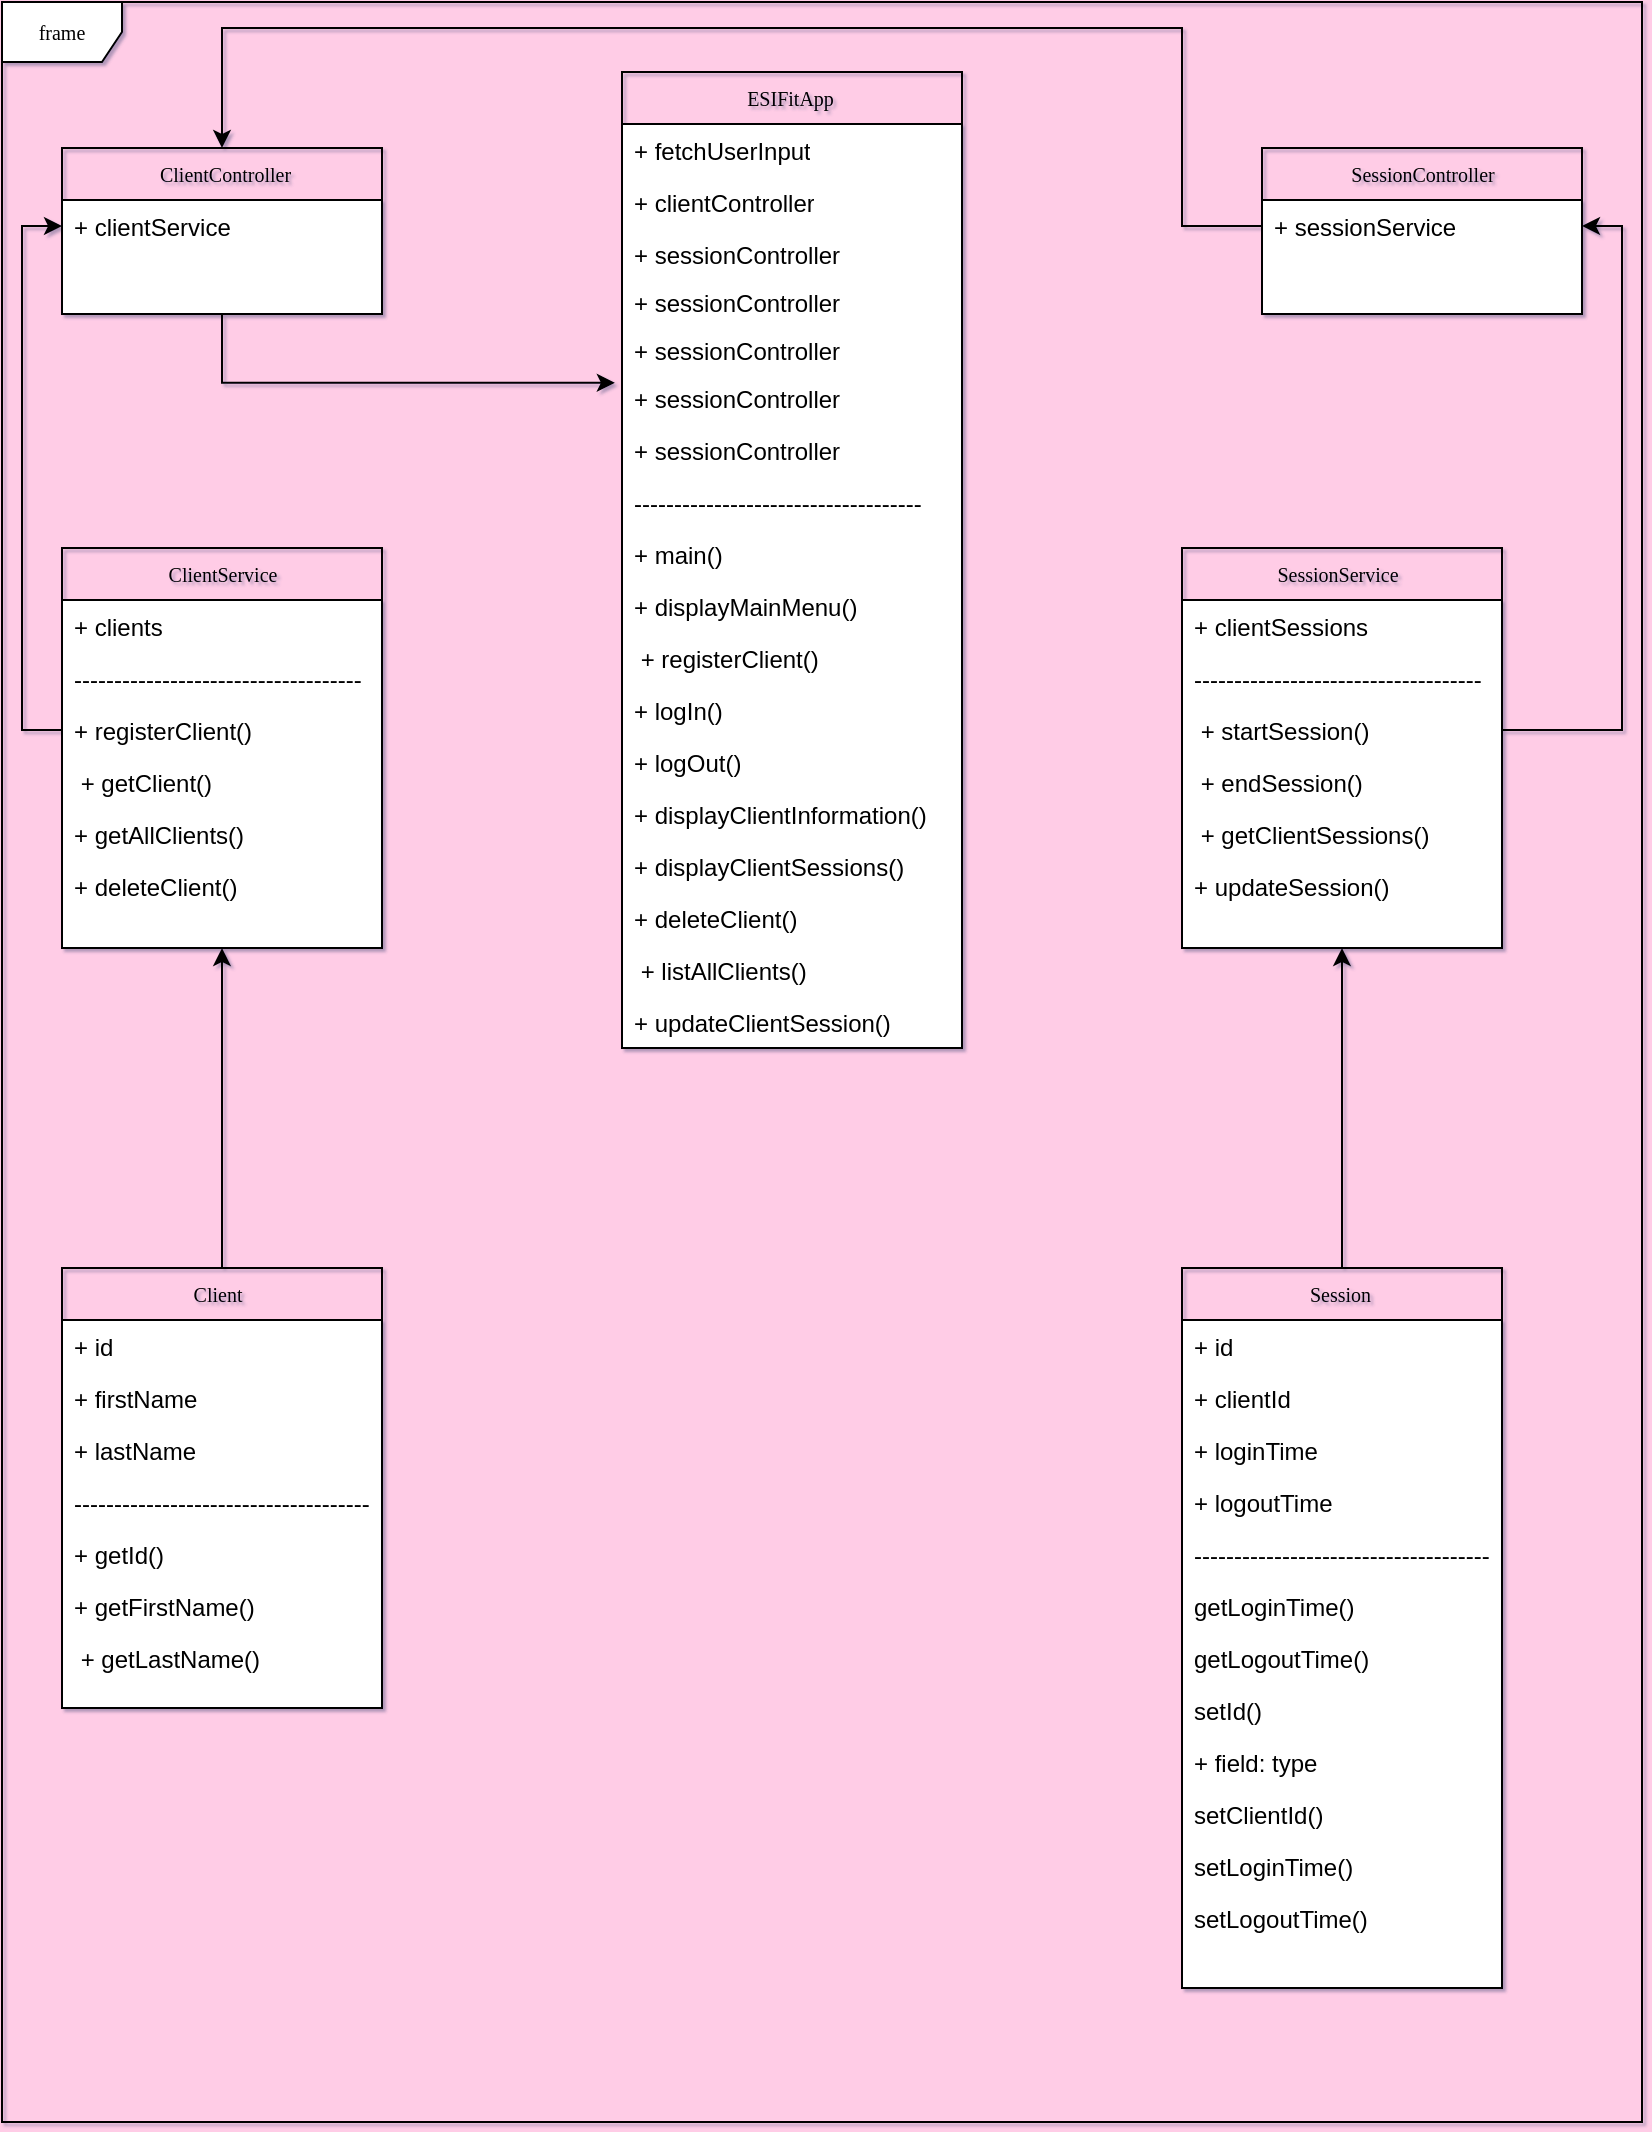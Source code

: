 <mxfile version="21.3.5" type="github" pages="2">
  <diagram name="Page-1" id="c4acf3e9-155e-7222-9cf6-157b1a14988f">
    <mxGraphModel dx="1050" dy="587" grid="1" gridSize="10" guides="1" tooltips="1" connect="1" arrows="1" fold="1" page="1" pageScale="1" pageWidth="850" pageHeight="1100" background="#FFCCE6" math="0" shadow="1">
      <root>
        <mxCell id="0" />
        <mxCell id="1" parent="0" />
        <mxCell id="17acba5748e5396b-1" value="frame" style="shape=umlFrame;whiteSpace=wrap;html=1;rounded=0;shadow=0;comic=0;labelBackgroundColor=none;strokeWidth=1;fontFamily=Verdana;fontSize=10;align=center;gradientColor=none;" parent="1" vertex="1">
          <mxGeometry x="90" y="87" width="820" height="1060" as="geometry" />
        </mxCell>
        <mxCell id="17acba5748e5396b-2" value="ESIFitApp&amp;nbsp;" style="swimlane;html=1;fontStyle=0;childLayout=stackLayout;horizontal=1;startSize=26;fillColor=none;horizontalStack=0;resizeParent=1;resizeLast=0;collapsible=1;marginBottom=0;swimlaneFillColor=#ffffff;rounded=0;shadow=0;comic=0;labelBackgroundColor=none;strokeWidth=1;fontFamily=Verdana;fontSize=10;align=center;" parent="1" vertex="1">
          <mxGeometry x="400" y="122" width="170" height="488" as="geometry" />
        </mxCell>
        <mxCell id="17acba5748e5396b-3" value="+ fetchUserInput&lt;br&gt;&lt;br&gt;" style="text;html=1;strokeColor=none;fillColor=none;align=left;verticalAlign=top;spacingLeft=4;spacingRight=4;whiteSpace=wrap;overflow=hidden;rotatable=0;points=[[0,0.5],[1,0.5]];portConstraint=eastwest;" parent="17acba5748e5396b-2" vertex="1">
          <mxGeometry y="26" width="170" height="26" as="geometry" />
        </mxCell>
        <mxCell id="17acba5748e5396b-4" value="+ clientController" style="text;html=1;strokeColor=none;fillColor=none;align=left;verticalAlign=top;spacingLeft=4;spacingRight=4;whiteSpace=wrap;overflow=hidden;rotatable=0;points=[[0,0.5],[1,0.5]];portConstraint=eastwest;" parent="17acba5748e5396b-2" vertex="1">
          <mxGeometry y="52" width="170" height="26" as="geometry" />
        </mxCell>
        <mxCell id="ua4lf15_g7lLgSqZ2KAn-41" value="+ sessionController" style="text;html=1;strokeColor=none;fillColor=none;align=left;verticalAlign=top;spacingLeft=4;spacingRight=4;whiteSpace=wrap;overflow=hidden;rotatable=0;points=[[0,0.5],[1,0.5]];portConstraint=eastwest;" vertex="1" parent="17acba5748e5396b-2">
          <mxGeometry y="78" width="170" height="24" as="geometry" />
        </mxCell>
        <mxCell id="ua4lf15_g7lLgSqZ2KAn-40" value="+ sessionController" style="text;html=1;strokeColor=none;fillColor=none;align=left;verticalAlign=top;spacingLeft=4;spacingRight=4;whiteSpace=wrap;overflow=hidden;rotatable=0;points=[[0,0.5],[1,0.5]];portConstraint=eastwest;" vertex="1" parent="17acba5748e5396b-2">
          <mxGeometry y="102" width="170" height="24" as="geometry" />
        </mxCell>
        <mxCell id="ua4lf15_g7lLgSqZ2KAn-39" value="+ sessionController" style="text;html=1;strokeColor=none;fillColor=none;align=left;verticalAlign=top;spacingLeft=4;spacingRight=4;whiteSpace=wrap;overflow=hidden;rotatable=0;points=[[0,0.5],[1,0.5]];portConstraint=eastwest;" vertex="1" parent="17acba5748e5396b-2">
          <mxGeometry y="126" width="170" height="24" as="geometry" />
        </mxCell>
        <mxCell id="ua4lf15_g7lLgSqZ2KAn-38" value="+ sessionController" style="text;html=1;strokeColor=none;fillColor=none;align=left;verticalAlign=top;spacingLeft=4;spacingRight=4;whiteSpace=wrap;overflow=hidden;rotatable=0;points=[[0,0.5],[1,0.5]];portConstraint=eastwest;" vertex="1" parent="17acba5748e5396b-2">
          <mxGeometry y="150" width="170" height="26" as="geometry" />
        </mxCell>
        <mxCell id="17acba5748e5396b-6" value="+ sessionController" style="text;html=1;strokeColor=none;fillColor=none;align=left;verticalAlign=top;spacingLeft=4;spacingRight=4;whiteSpace=wrap;overflow=hidden;rotatable=0;points=[[0,0.5],[1,0.5]];portConstraint=eastwest;" parent="17acba5748e5396b-2" vertex="1">
          <mxGeometry y="176" width="170" height="26" as="geometry" />
        </mxCell>
        <mxCell id="17acba5748e5396b-9" value="------------------------------------&amp;nbsp;" style="text;html=1;strokeColor=none;fillColor=none;align=left;verticalAlign=top;spacingLeft=4;spacingRight=4;whiteSpace=wrap;overflow=hidden;rotatable=0;points=[[0,0.5],[1,0.5]];portConstraint=eastwest;" parent="17acba5748e5396b-2" vertex="1">
          <mxGeometry y="202" width="170" height="26" as="geometry" />
        </mxCell>
        <mxCell id="17acba5748e5396b-10" value="+ main()" style="text;html=1;strokeColor=none;fillColor=none;align=left;verticalAlign=top;spacingLeft=4;spacingRight=4;whiteSpace=wrap;overflow=hidden;rotatable=0;points=[[0,0.5],[1,0.5]];portConstraint=eastwest;" parent="17acba5748e5396b-2" vertex="1">
          <mxGeometry y="228" width="170" height="26" as="geometry" />
        </mxCell>
        <mxCell id="ua4lf15_g7lLgSqZ2KAn-9" value="+ displayMainMenu()" style="text;html=1;strokeColor=none;fillColor=none;align=left;verticalAlign=top;spacingLeft=4;spacingRight=4;whiteSpace=wrap;overflow=hidden;rotatable=0;points=[[0,0.5],[1,0.5]];portConstraint=eastwest;" vertex="1" parent="17acba5748e5396b-2">
          <mxGeometry y="254" width="170" height="26" as="geometry" />
        </mxCell>
        <mxCell id="ua4lf15_g7lLgSqZ2KAn-10" value="&amp;nbsp;+ registerClient()" style="text;html=1;strokeColor=none;fillColor=none;align=left;verticalAlign=top;spacingLeft=4;spacingRight=4;whiteSpace=wrap;overflow=hidden;rotatable=0;points=[[0,0.5],[1,0.5]];portConstraint=eastwest;" vertex="1" parent="17acba5748e5396b-2">
          <mxGeometry y="280" width="170" height="26" as="geometry" />
        </mxCell>
        <mxCell id="ua4lf15_g7lLgSqZ2KAn-11" value="+ logIn()&amp;nbsp;" style="text;html=1;strokeColor=none;fillColor=none;align=left;verticalAlign=top;spacingLeft=4;spacingRight=4;whiteSpace=wrap;overflow=hidden;rotatable=0;points=[[0,0.5],[1,0.5]];portConstraint=eastwest;" vertex="1" parent="17acba5748e5396b-2">
          <mxGeometry y="306" width="170" height="26" as="geometry" />
        </mxCell>
        <mxCell id="ua4lf15_g7lLgSqZ2KAn-12" value="+ logOut()" style="text;html=1;strokeColor=none;fillColor=none;align=left;verticalAlign=top;spacingLeft=4;spacingRight=4;whiteSpace=wrap;overflow=hidden;rotatable=0;points=[[0,0.5],[1,0.5]];portConstraint=eastwest;" vertex="1" parent="17acba5748e5396b-2">
          <mxGeometry y="332" width="170" height="26" as="geometry" />
        </mxCell>
        <mxCell id="ua4lf15_g7lLgSqZ2KAn-13" value="+ displayClientInformation()" style="text;html=1;strokeColor=none;fillColor=none;align=left;verticalAlign=top;spacingLeft=4;spacingRight=4;whiteSpace=wrap;overflow=hidden;rotatable=0;points=[[0,0.5],[1,0.5]];portConstraint=eastwest;" vertex="1" parent="17acba5748e5396b-2">
          <mxGeometry y="358" width="170" height="26" as="geometry" />
        </mxCell>
        <mxCell id="ua4lf15_g7lLgSqZ2KAn-14" value="+ displayClientSessions()&amp;nbsp;" style="text;html=1;strokeColor=none;fillColor=none;align=left;verticalAlign=top;spacingLeft=4;spacingRight=4;whiteSpace=wrap;overflow=hidden;rotatable=0;points=[[0,0.5],[1,0.5]];portConstraint=eastwest;" vertex="1" parent="17acba5748e5396b-2">
          <mxGeometry y="384" width="170" height="26" as="geometry" />
        </mxCell>
        <mxCell id="ua4lf15_g7lLgSqZ2KAn-15" value="+ deleteClient()" style="text;html=1;strokeColor=none;fillColor=none;align=left;verticalAlign=top;spacingLeft=4;spacingRight=4;whiteSpace=wrap;overflow=hidden;rotatable=0;points=[[0,0.5],[1,0.5]];portConstraint=eastwest;" vertex="1" parent="17acba5748e5396b-2">
          <mxGeometry y="410" width="170" height="26" as="geometry" />
        </mxCell>
        <mxCell id="ua4lf15_g7lLgSqZ2KAn-16" value="&amp;nbsp;+ listAllClients()" style="text;html=1;strokeColor=none;fillColor=none;align=left;verticalAlign=top;spacingLeft=4;spacingRight=4;whiteSpace=wrap;overflow=hidden;rotatable=0;points=[[0,0.5],[1,0.5]];portConstraint=eastwest;" vertex="1" parent="17acba5748e5396b-2">
          <mxGeometry y="436" width="170" height="26" as="geometry" />
        </mxCell>
        <mxCell id="17acba5748e5396b-8" value="+ updateClientSession()" style="text;html=1;strokeColor=none;fillColor=none;align=left;verticalAlign=top;spacingLeft=4;spacingRight=4;whiteSpace=wrap;overflow=hidden;rotatable=0;points=[[0,0.5],[1,0.5]];portConstraint=eastwest;" parent="17acba5748e5396b-2" vertex="1">
          <mxGeometry y="462" width="170" height="26" as="geometry" />
        </mxCell>
        <mxCell id="17acba5748e5396b-20" value="ClientService" style="swimlane;html=1;fontStyle=0;childLayout=stackLayout;horizontal=1;startSize=26;fillColor=none;horizontalStack=0;resizeParent=1;resizeLast=0;collapsible=1;marginBottom=0;swimlaneFillColor=#ffffff;rounded=0;shadow=0;comic=0;labelBackgroundColor=none;strokeWidth=1;fontFamily=Verdana;fontSize=10;align=center;" parent="1" vertex="1">
          <mxGeometry x="120" y="360" width="160" height="200" as="geometry" />
        </mxCell>
        <mxCell id="17acba5748e5396b-21" value="+&amp;nbsp;clients&amp;nbsp;" style="text;html=1;strokeColor=none;fillColor=none;align=left;verticalAlign=top;spacingLeft=4;spacingRight=4;whiteSpace=wrap;overflow=hidden;rotatable=0;points=[[0,0.5],[1,0.5]];portConstraint=eastwest;" parent="17acba5748e5396b-20" vertex="1">
          <mxGeometry y="26" width="160" height="26" as="geometry" />
        </mxCell>
        <mxCell id="ua4lf15_g7lLgSqZ2KAn-17" value="------------------------------------&amp;nbsp;" style="text;html=1;strokeColor=none;fillColor=none;align=left;verticalAlign=top;spacingLeft=4;spacingRight=4;whiteSpace=wrap;overflow=hidden;rotatable=0;points=[[0,0.5],[1,0.5]];portConstraint=eastwest;" vertex="1" parent="17acba5748e5396b-20">
          <mxGeometry y="52" width="160" height="26" as="geometry" />
        </mxCell>
        <mxCell id="17acba5748e5396b-24" value="+ registerClient()" style="text;html=1;strokeColor=none;fillColor=none;align=left;verticalAlign=top;spacingLeft=4;spacingRight=4;whiteSpace=wrap;overflow=hidden;rotatable=0;points=[[0,0.5],[1,0.5]];portConstraint=eastwest;" parent="17acba5748e5396b-20" vertex="1">
          <mxGeometry y="78" width="160" height="26" as="geometry" />
        </mxCell>
        <mxCell id="17acba5748e5396b-26" value="&amp;nbsp;+ getClient()&amp;nbsp;" style="text;html=1;strokeColor=none;fillColor=none;align=left;verticalAlign=top;spacingLeft=4;spacingRight=4;whiteSpace=wrap;overflow=hidden;rotatable=0;points=[[0,0.5],[1,0.5]];portConstraint=eastwest;" parent="17acba5748e5396b-20" vertex="1">
          <mxGeometry y="104" width="160" height="26" as="geometry" />
        </mxCell>
        <mxCell id="ua4lf15_g7lLgSqZ2KAn-18" value="+ getAllClients()" style="text;html=1;strokeColor=none;fillColor=none;align=left;verticalAlign=top;spacingLeft=4;spacingRight=4;whiteSpace=wrap;overflow=hidden;rotatable=0;points=[[0,0.5],[1,0.5]];portConstraint=eastwest;" vertex="1" parent="17acba5748e5396b-20">
          <mxGeometry y="130" width="160" height="26" as="geometry" />
        </mxCell>
        <mxCell id="ua4lf15_g7lLgSqZ2KAn-19" value="+ deleteClient()&amp;nbsp;" style="text;html=1;strokeColor=none;fillColor=none;align=left;verticalAlign=top;spacingLeft=4;spacingRight=4;whiteSpace=wrap;overflow=hidden;rotatable=0;points=[[0,0.5],[1,0.5]];portConstraint=eastwest;" vertex="1" parent="17acba5748e5396b-20">
          <mxGeometry y="156" width="160" height="26" as="geometry" />
        </mxCell>
        <mxCell id="17acba5748e5396b-30" value="SessionService&amp;nbsp;&amp;nbsp;" style="swimlane;html=1;fontStyle=0;childLayout=stackLayout;horizontal=1;startSize=26;fillColor=none;horizontalStack=0;resizeParent=1;resizeLast=0;collapsible=1;marginBottom=0;swimlaneFillColor=#ffffff;rounded=0;shadow=0;comic=0;labelBackgroundColor=none;strokeWidth=1;fontFamily=Verdana;fontSize=10;align=center;" parent="1" vertex="1">
          <mxGeometry x="680" y="360" width="160" height="200" as="geometry" />
        </mxCell>
        <mxCell id="17acba5748e5396b-31" value="+&amp;nbsp;clientSessions" style="text;html=1;strokeColor=none;fillColor=none;align=left;verticalAlign=top;spacingLeft=4;spacingRight=4;whiteSpace=wrap;overflow=hidden;rotatable=0;points=[[0,0.5],[1,0.5]];portConstraint=eastwest;" parent="17acba5748e5396b-30" vertex="1">
          <mxGeometry y="26" width="160" height="26" as="geometry" />
        </mxCell>
        <mxCell id="ua4lf15_g7lLgSqZ2KAn-20" value="------------------------------------&amp;nbsp;" style="text;html=1;strokeColor=none;fillColor=none;align=left;verticalAlign=top;spacingLeft=4;spacingRight=4;whiteSpace=wrap;overflow=hidden;rotatable=0;points=[[0,0.5],[1,0.5]];portConstraint=eastwest;" vertex="1" parent="17acba5748e5396b-30">
          <mxGeometry y="52" width="160" height="26" as="geometry" />
        </mxCell>
        <mxCell id="17acba5748e5396b-32" value="&amp;nbsp;+ startSession()" style="text;html=1;strokeColor=none;fillColor=none;align=left;verticalAlign=top;spacingLeft=4;spacingRight=4;whiteSpace=wrap;overflow=hidden;rotatable=0;points=[[0,0.5],[1,0.5]];portConstraint=eastwest;" parent="17acba5748e5396b-30" vertex="1">
          <mxGeometry y="78" width="160" height="26" as="geometry" />
        </mxCell>
        <mxCell id="17acba5748e5396b-33" value="&amp;nbsp;+ endSession()" style="text;html=1;strokeColor=none;fillColor=none;align=left;verticalAlign=top;spacingLeft=4;spacingRight=4;whiteSpace=wrap;overflow=hidden;rotatable=0;points=[[0,0.5],[1,0.5]];portConstraint=eastwest;" parent="17acba5748e5396b-30" vertex="1">
          <mxGeometry y="104" width="160" height="26" as="geometry" />
        </mxCell>
        <mxCell id="ua4lf15_g7lLgSqZ2KAn-21" value="&amp;nbsp;+ getClientSessions()" style="text;html=1;strokeColor=none;fillColor=none;align=left;verticalAlign=top;spacingLeft=4;spacingRight=4;whiteSpace=wrap;overflow=hidden;rotatable=0;points=[[0,0.5],[1,0.5]];portConstraint=eastwest;" vertex="1" parent="17acba5748e5396b-30">
          <mxGeometry y="130" width="160" height="26" as="geometry" />
        </mxCell>
        <mxCell id="ua4lf15_g7lLgSqZ2KAn-22" value="+ updateSession()&amp;nbsp;" style="text;html=1;strokeColor=none;fillColor=none;align=left;verticalAlign=top;spacingLeft=4;spacingRight=4;whiteSpace=wrap;overflow=hidden;rotatable=0;points=[[0,0.5],[1,0.5]];portConstraint=eastwest;" vertex="1" parent="17acba5748e5396b-30">
          <mxGeometry y="156" width="160" height="26" as="geometry" />
        </mxCell>
        <mxCell id="ua4lf15_g7lLgSqZ2KAn-44" style="edgeStyle=orthogonalEdgeStyle;rounded=0;orthogonalLoop=1;jettySize=auto;html=1;exitX=0.5;exitY=1;exitDx=0;exitDy=0;entryX=-0.021;entryY=0.208;entryDx=0;entryDy=0;entryPerimeter=0;" edge="1" parent="1" source="17acba5748e5396b-44" target="ua4lf15_g7lLgSqZ2KAn-38">
          <mxGeometry relative="1" as="geometry" />
        </mxCell>
        <mxCell id="17acba5748e5396b-44" value="&amp;nbsp;ClientController" style="swimlane;html=1;fontStyle=0;childLayout=stackLayout;horizontal=1;startSize=26;fillColor=none;horizontalStack=0;resizeParent=1;resizeLast=0;collapsible=1;marginBottom=0;swimlaneFillColor=#ffffff;rounded=0;shadow=0;comic=0;labelBackgroundColor=none;strokeWidth=1;fontFamily=Verdana;fontSize=10;align=center;" parent="1" vertex="1">
          <mxGeometry x="120" y="160" width="160" height="83" as="geometry" />
        </mxCell>
        <mxCell id="17acba5748e5396b-45" value="+&amp;nbsp;clientService" style="text;html=1;strokeColor=none;fillColor=none;align=left;verticalAlign=top;spacingLeft=4;spacingRight=4;whiteSpace=wrap;overflow=hidden;rotatable=0;points=[[0,0.5],[1,0.5]];portConstraint=eastwest;" parent="17acba5748e5396b-44" vertex="1">
          <mxGeometry y="26" width="160" height="26" as="geometry" />
        </mxCell>
        <mxCell id="5d2195bd80daf111-5" value="SessionController" style="swimlane;html=1;fontStyle=0;childLayout=stackLayout;horizontal=1;startSize=26;fillColor=none;horizontalStack=0;resizeParent=1;resizeLast=0;collapsible=1;marginBottom=0;swimlaneFillColor=#ffffff;rounded=0;shadow=0;comic=0;labelBackgroundColor=none;strokeWidth=1;fontFamily=Verdana;fontSize=10;align=center;" parent="1" vertex="1">
          <mxGeometry x="720" y="160" width="160" height="83" as="geometry" />
        </mxCell>
        <mxCell id="5d2195bd80daf111-6" value="+&amp;nbsp;sessionService&amp;nbsp;" style="text;html=1;strokeColor=none;fillColor=none;align=left;verticalAlign=top;spacingLeft=4;spacingRight=4;whiteSpace=wrap;overflow=hidden;rotatable=0;points=[[0,0.5],[1,0.5]];portConstraint=eastwest;" parent="5d2195bd80daf111-5" vertex="1">
          <mxGeometry y="26" width="160" height="26" as="geometry" />
        </mxCell>
        <mxCell id="ua4lf15_g7lLgSqZ2KAn-48" style="edgeStyle=orthogonalEdgeStyle;rounded=0;orthogonalLoop=1;jettySize=auto;html=1;exitX=0.5;exitY=0;exitDx=0;exitDy=0;entryX=0.5;entryY=1;entryDx=0;entryDy=0;" edge="1" parent="1" source="ua4lf15_g7lLgSqZ2KAn-1" target="17acba5748e5396b-20">
          <mxGeometry relative="1" as="geometry" />
        </mxCell>
        <mxCell id="ua4lf15_g7lLgSqZ2KAn-1" value="Client&amp;nbsp;&amp;nbsp;" style="swimlane;html=1;fontStyle=0;childLayout=stackLayout;horizontal=1;startSize=26;fillColor=none;horizontalStack=0;resizeParent=1;resizeLast=0;collapsible=1;marginBottom=0;swimlaneFillColor=#ffffff;rounded=0;shadow=0;comic=0;labelBackgroundColor=none;strokeWidth=1;fontFamily=Verdana;fontSize=10;align=center;" vertex="1" parent="1">
          <mxGeometry x="120" y="720" width="160" height="220" as="geometry" />
        </mxCell>
        <mxCell id="ua4lf15_g7lLgSqZ2KAn-2" value="+&amp;nbsp;id&amp;nbsp;" style="text;html=1;strokeColor=none;fillColor=none;align=left;verticalAlign=top;spacingLeft=4;spacingRight=4;whiteSpace=wrap;overflow=hidden;rotatable=0;points=[[0,0.5],[1,0.5]];portConstraint=eastwest;" vertex="1" parent="ua4lf15_g7lLgSqZ2KAn-1">
          <mxGeometry y="26" width="160" height="26" as="geometry" />
        </mxCell>
        <mxCell id="ua4lf15_g7lLgSqZ2KAn-3" value="+&amp;nbsp;firstName&amp;nbsp;" style="text;html=1;strokeColor=none;fillColor=none;align=left;verticalAlign=top;spacingLeft=4;spacingRight=4;whiteSpace=wrap;overflow=hidden;rotatable=0;points=[[0,0.5],[1,0.5]];portConstraint=eastwest;" vertex="1" parent="ua4lf15_g7lLgSqZ2KAn-1">
          <mxGeometry y="52" width="160" height="26" as="geometry" />
        </mxCell>
        <mxCell id="ua4lf15_g7lLgSqZ2KAn-4" value="+&amp;nbsp;lastName&amp;nbsp;" style="text;html=1;strokeColor=none;fillColor=none;align=left;verticalAlign=top;spacingLeft=4;spacingRight=4;whiteSpace=wrap;overflow=hidden;rotatable=0;points=[[0,0.5],[1,0.5]];portConstraint=eastwest;" vertex="1" parent="ua4lf15_g7lLgSqZ2KAn-1">
          <mxGeometry y="78" width="160" height="26" as="geometry" />
        </mxCell>
        <mxCell id="ua4lf15_g7lLgSqZ2KAn-23" value="-------------------------------------" style="text;html=1;strokeColor=none;fillColor=none;align=left;verticalAlign=top;spacingLeft=4;spacingRight=4;whiteSpace=wrap;overflow=hidden;rotatable=0;points=[[0,0.5],[1,0.5]];portConstraint=eastwest;" vertex="1" parent="ua4lf15_g7lLgSqZ2KAn-1">
          <mxGeometry y="104" width="160" height="26" as="geometry" />
        </mxCell>
        <mxCell id="ua4lf15_g7lLgSqZ2KAn-24" value="+ getId()" style="text;html=1;strokeColor=none;fillColor=none;align=left;verticalAlign=top;spacingLeft=4;spacingRight=4;whiteSpace=wrap;overflow=hidden;rotatable=0;points=[[0,0.5],[1,0.5]];portConstraint=eastwest;" vertex="1" parent="ua4lf15_g7lLgSqZ2KAn-1">
          <mxGeometry y="130" width="160" height="26" as="geometry" />
        </mxCell>
        <mxCell id="ua4lf15_g7lLgSqZ2KAn-25" value="+ getFirstName()" style="text;html=1;strokeColor=none;fillColor=none;align=left;verticalAlign=top;spacingLeft=4;spacingRight=4;whiteSpace=wrap;overflow=hidden;rotatable=0;points=[[0,0.5],[1,0.5]];portConstraint=eastwest;" vertex="1" parent="ua4lf15_g7lLgSqZ2KAn-1">
          <mxGeometry y="156" width="160" height="26" as="geometry" />
        </mxCell>
        <mxCell id="ua4lf15_g7lLgSqZ2KAn-26" value="&amp;nbsp;+ getLastName()" style="text;html=1;strokeColor=none;fillColor=none;align=left;verticalAlign=top;spacingLeft=4;spacingRight=4;whiteSpace=wrap;overflow=hidden;rotatable=0;points=[[0,0.5],[1,0.5]];portConstraint=eastwest;" vertex="1" parent="ua4lf15_g7lLgSqZ2KAn-1">
          <mxGeometry y="182" width="160" height="26" as="geometry" />
        </mxCell>
        <mxCell id="ua4lf15_g7lLgSqZ2KAn-49" style="edgeStyle=orthogonalEdgeStyle;rounded=0;orthogonalLoop=1;jettySize=auto;html=1;exitX=0.5;exitY=0;exitDx=0;exitDy=0;entryX=0.5;entryY=1;entryDx=0;entryDy=0;" edge="1" parent="1" source="ua4lf15_g7lLgSqZ2KAn-5" target="17acba5748e5396b-30">
          <mxGeometry relative="1" as="geometry" />
        </mxCell>
        <mxCell id="ua4lf15_g7lLgSqZ2KAn-5" value="Session&amp;nbsp;" style="swimlane;html=1;fontStyle=0;childLayout=stackLayout;horizontal=1;startSize=26;fillColor=none;horizontalStack=0;resizeParent=1;resizeLast=0;collapsible=1;marginBottom=0;swimlaneFillColor=#ffffff;rounded=0;shadow=0;comic=0;labelBackgroundColor=none;strokeWidth=1;fontFamily=Verdana;fontSize=10;align=center;" vertex="1" parent="1">
          <mxGeometry x="680" y="720" width="160" height="360" as="geometry" />
        </mxCell>
        <mxCell id="ua4lf15_g7lLgSqZ2KAn-6" value="+&amp;nbsp;id&amp;nbsp;" style="text;html=1;strokeColor=none;fillColor=none;align=left;verticalAlign=top;spacingLeft=4;spacingRight=4;whiteSpace=wrap;overflow=hidden;rotatable=0;points=[[0,0.5],[1,0.5]];portConstraint=eastwest;" vertex="1" parent="ua4lf15_g7lLgSqZ2KAn-5">
          <mxGeometry y="26" width="160" height="26" as="geometry" />
        </mxCell>
        <mxCell id="ua4lf15_g7lLgSqZ2KAn-7" value="+&amp;nbsp;clientId&amp;nbsp;" style="text;html=1;strokeColor=none;fillColor=none;align=left;verticalAlign=top;spacingLeft=4;spacingRight=4;whiteSpace=wrap;overflow=hidden;rotatable=0;points=[[0,0.5],[1,0.5]];portConstraint=eastwest;" vertex="1" parent="ua4lf15_g7lLgSqZ2KAn-5">
          <mxGeometry y="52" width="160" height="26" as="geometry" />
        </mxCell>
        <mxCell id="ua4lf15_g7lLgSqZ2KAn-8" value="+&amp;nbsp;loginTime" style="text;html=1;strokeColor=none;fillColor=none;align=left;verticalAlign=top;spacingLeft=4;spacingRight=4;whiteSpace=wrap;overflow=hidden;rotatable=0;points=[[0,0.5],[1,0.5]];portConstraint=eastwest;" vertex="1" parent="ua4lf15_g7lLgSqZ2KAn-5">
          <mxGeometry y="78" width="160" height="26" as="geometry" />
        </mxCell>
        <mxCell id="ua4lf15_g7lLgSqZ2KAn-30" value="+&amp;nbsp;logoutTime&amp;nbsp;" style="text;html=1;strokeColor=none;fillColor=none;align=left;verticalAlign=top;spacingLeft=4;spacingRight=4;whiteSpace=wrap;overflow=hidden;rotatable=0;points=[[0,0.5],[1,0.5]];portConstraint=eastwest;" vertex="1" parent="ua4lf15_g7lLgSqZ2KAn-5">
          <mxGeometry y="104" width="160" height="26" as="geometry" />
        </mxCell>
        <mxCell id="ua4lf15_g7lLgSqZ2KAn-29" value="-------------------------------------" style="text;html=1;strokeColor=none;fillColor=none;align=left;verticalAlign=top;spacingLeft=4;spacingRight=4;whiteSpace=wrap;overflow=hidden;rotatable=0;points=[[0,0.5],[1,0.5]];portConstraint=eastwest;" vertex="1" parent="ua4lf15_g7lLgSqZ2KAn-5">
          <mxGeometry y="130" width="160" height="26" as="geometry" />
        </mxCell>
        <mxCell id="ua4lf15_g7lLgSqZ2KAn-31" value="getLoginTime()" style="text;html=1;strokeColor=none;fillColor=none;align=left;verticalAlign=top;spacingLeft=4;spacingRight=4;whiteSpace=wrap;overflow=hidden;rotatable=0;points=[[0,0.5],[1,0.5]];portConstraint=eastwest;" vertex="1" parent="ua4lf15_g7lLgSqZ2KAn-5">
          <mxGeometry y="156" width="160" height="26" as="geometry" />
        </mxCell>
        <mxCell id="ua4lf15_g7lLgSqZ2KAn-32" value="getLogoutTime()" style="text;html=1;strokeColor=none;fillColor=none;align=left;verticalAlign=top;spacingLeft=4;spacingRight=4;whiteSpace=wrap;overflow=hidden;rotatable=0;points=[[0,0.5],[1,0.5]];portConstraint=eastwest;" vertex="1" parent="ua4lf15_g7lLgSqZ2KAn-5">
          <mxGeometry y="182" width="160" height="26" as="geometry" />
        </mxCell>
        <mxCell id="ua4lf15_g7lLgSqZ2KAn-33" value="setId()&amp;nbsp;" style="text;html=1;strokeColor=none;fillColor=none;align=left;verticalAlign=top;spacingLeft=4;spacingRight=4;whiteSpace=wrap;overflow=hidden;rotatable=0;points=[[0,0.5],[1,0.5]];portConstraint=eastwest;" vertex="1" parent="ua4lf15_g7lLgSqZ2KAn-5">
          <mxGeometry y="208" width="160" height="26" as="geometry" />
        </mxCell>
        <mxCell id="ua4lf15_g7lLgSqZ2KAn-34" value="+ field: type" style="text;html=1;strokeColor=none;fillColor=none;align=left;verticalAlign=top;spacingLeft=4;spacingRight=4;whiteSpace=wrap;overflow=hidden;rotatable=0;points=[[0,0.5],[1,0.5]];portConstraint=eastwest;" vertex="1" parent="ua4lf15_g7lLgSqZ2KAn-5">
          <mxGeometry y="234" width="160" height="26" as="geometry" />
        </mxCell>
        <mxCell id="ua4lf15_g7lLgSqZ2KAn-35" value="setClientId()" style="text;html=1;strokeColor=none;fillColor=none;align=left;verticalAlign=top;spacingLeft=4;spacingRight=4;whiteSpace=wrap;overflow=hidden;rotatable=0;points=[[0,0.5],[1,0.5]];portConstraint=eastwest;" vertex="1" parent="ua4lf15_g7lLgSqZ2KAn-5">
          <mxGeometry y="260" width="160" height="26" as="geometry" />
        </mxCell>
        <mxCell id="ua4lf15_g7lLgSqZ2KAn-36" value="setLoginTime()" style="text;html=1;strokeColor=none;fillColor=none;align=left;verticalAlign=top;spacingLeft=4;spacingRight=4;whiteSpace=wrap;overflow=hidden;rotatable=0;points=[[0,0.5],[1,0.5]];portConstraint=eastwest;" vertex="1" parent="ua4lf15_g7lLgSqZ2KAn-5">
          <mxGeometry y="286" width="160" height="26" as="geometry" />
        </mxCell>
        <mxCell id="ua4lf15_g7lLgSqZ2KAn-37" value="setLogoutTime()" style="text;html=1;strokeColor=none;fillColor=none;align=left;verticalAlign=top;spacingLeft=4;spacingRight=4;whiteSpace=wrap;overflow=hidden;rotatable=0;points=[[0,0.5],[1,0.5]];portConstraint=eastwest;" vertex="1" parent="ua4lf15_g7lLgSqZ2KAn-5">
          <mxGeometry y="312" width="160" height="26" as="geometry" />
        </mxCell>
        <mxCell id="ua4lf15_g7lLgSqZ2KAn-43" style="edgeStyle=orthogonalEdgeStyle;rounded=0;orthogonalLoop=1;jettySize=auto;html=1;exitX=0;exitY=0.5;exitDx=0;exitDy=0;entryX=0.5;entryY=0;entryDx=0;entryDy=0;" edge="1" parent="1" source="5d2195bd80daf111-6" target="17acba5748e5396b-44">
          <mxGeometry relative="1" as="geometry">
            <Array as="points">
              <mxPoint x="680" y="100" />
              <mxPoint x="200" y="100" />
            </Array>
          </mxGeometry>
        </mxCell>
        <mxCell id="ua4lf15_g7lLgSqZ2KAn-45" style="edgeStyle=orthogonalEdgeStyle;rounded=0;orthogonalLoop=1;jettySize=auto;html=1;entryX=0;entryY=0.5;entryDx=0;entryDy=0;" edge="1" parent="1" source="17acba5748e5396b-24" target="17acba5748e5396b-45">
          <mxGeometry relative="1" as="geometry" />
        </mxCell>
        <mxCell id="ua4lf15_g7lLgSqZ2KAn-46" style="edgeStyle=orthogonalEdgeStyle;rounded=0;orthogonalLoop=1;jettySize=auto;html=1;exitX=1;exitY=0.5;exitDx=0;exitDy=0;entryX=1;entryY=0.5;entryDx=0;entryDy=0;" edge="1" parent="1" source="17acba5748e5396b-32" target="5d2195bd80daf111-6">
          <mxGeometry relative="1" as="geometry" />
        </mxCell>
      </root>
    </mxGraphModel>
  </diagram>
  <diagram id="UzsiLtJkUrX5GbPJ3FUH" name="Page-2">
    <mxGraphModel dx="1050" dy="587" grid="1" gridSize="10" guides="1" tooltips="1" connect="1" arrows="1" fold="1" page="1" pageScale="1" pageWidth="827" pageHeight="1169" math="0" shadow="0">
      <root>
        <mxCell id="0" />
        <mxCell id="1" parent="0" />
      </root>
    </mxGraphModel>
  </diagram>
</mxfile>
